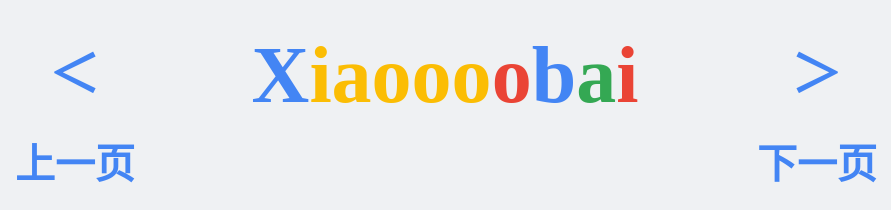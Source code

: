 <mxfile version="17.5.0" type="github">
  <diagram id="3228e29e-7158-1315-38df-8450db1d8a1d" name="Page-1">
    <mxGraphModel dx="1144" dy="-651" grid="0" gridSize="10" guides="1" tooltips="1" connect="1" arrows="1" fold="1" page="1" pageScale="1" pageWidth="500" pageHeight="150" background="#EFF1F3" math="0" shadow="0">
      <root>
        <mxCell id="0" />
        <mxCell id="1" parent="0" />
        <mxCell id="E22_CirNxTNWhdUpJIBq-2" value="&lt;font style=&quot;font-size: 40px&quot; face=&quot;Verdana&quot;&gt;&lt;b&gt;&lt;font color=&quot;#4385f4&quot; style=&quot;font-size: 40px&quot;&gt;X&lt;/font&gt;&lt;font color=&quot;#fbbd04&quot; style=&quot;font-size: 40px&quot;&gt;iaooo&lt;/font&gt;&lt;font color=&quot;#ea4435&quot; style=&quot;font-size: 40px&quot;&gt;o&lt;/font&gt;&lt;font color=&quot;#4385f4&quot; style=&quot;font-size: 40px&quot;&gt;b&lt;/font&gt;&lt;font color=&quot;#34a853&quot; style=&quot;font-size: 40px&quot;&gt;a&lt;/font&gt;&lt;font color=&quot;#ea4435&quot; style=&quot;font-size: 40px&quot;&gt;i&lt;/font&gt;&lt;/b&gt;&lt;/font&gt;" style="text;html=1;strokeColor=none;fillColor=none;align=center;verticalAlign=middle;whiteSpace=wrap;rounded=0;" parent="1" vertex="1">
          <mxGeometry x="107.25" y="1373" width="287" height="74" as="geometry" />
        </mxCell>
        <mxCell id="W1bknbqcBgnF96BXK8GT-2" value="&lt;b&gt;&lt;font color=&quot;#4385f4&quot; style=&quot;font-size: 25px&quot;&gt;＞&lt;/font&gt;&lt;/b&gt;" style="text;html=1;strokeColor=none;fillColor=none;align=center;verticalAlign=middle;whiteSpace=wrap;rounded=0;fontFamily=Verdana;fontSize=40;fontColor=#EA4435;" vertex="1" parent="1">
          <mxGeometry x="406.25" y="1390" width="60" height="30" as="geometry" />
        </mxCell>
        <mxCell id="W1bknbqcBgnF96BXK8GT-3" value="&lt;b&gt;&lt;font color=&quot;#4385f4&quot; style=&quot;font-size: 25px&quot;&gt;＜&lt;/font&gt;&lt;/b&gt;" style="text;html=1;strokeColor=none;fillColor=none;align=center;verticalAlign=middle;whiteSpace=wrap;rounded=0;fontFamily=Verdana;fontSize=40;fontColor=#EA4435;" vertex="1" parent="1">
          <mxGeometry x="35.25" y="1390" width="60" height="30" as="geometry" />
        </mxCell>
        <mxCell id="W1bknbqcBgnF96BXK8GT-4" value="&lt;b&gt;&lt;font style=&quot;font-size: 20px&quot;&gt;上一页&lt;/font&gt;&lt;/b&gt;" style="text;html=1;strokeColor=none;fillColor=none;align=center;verticalAlign=middle;whiteSpace=wrap;rounded=0;fontFamily=Verdana;fontSize=40;fontColor=#4385F4;" vertex="1" parent="1">
          <mxGeometry x="28" y="1423" width="74.5" height="49" as="geometry" />
        </mxCell>
        <mxCell id="W1bknbqcBgnF96BXK8GT-5" value="&lt;b&gt;&lt;font style=&quot;font-size: 20px&quot;&gt;下一页&lt;/font&gt;&lt;/b&gt;" style="text;html=1;strokeColor=none;fillColor=none;align=center;verticalAlign=middle;whiteSpace=wrap;rounded=0;fontFamily=Verdana;fontSize=40;fontColor=#4385F4;" vertex="1" parent="1">
          <mxGeometry x="400" y="1418" width="72.5" height="59" as="geometry" />
        </mxCell>
      </root>
    </mxGraphModel>
  </diagram>
</mxfile>
